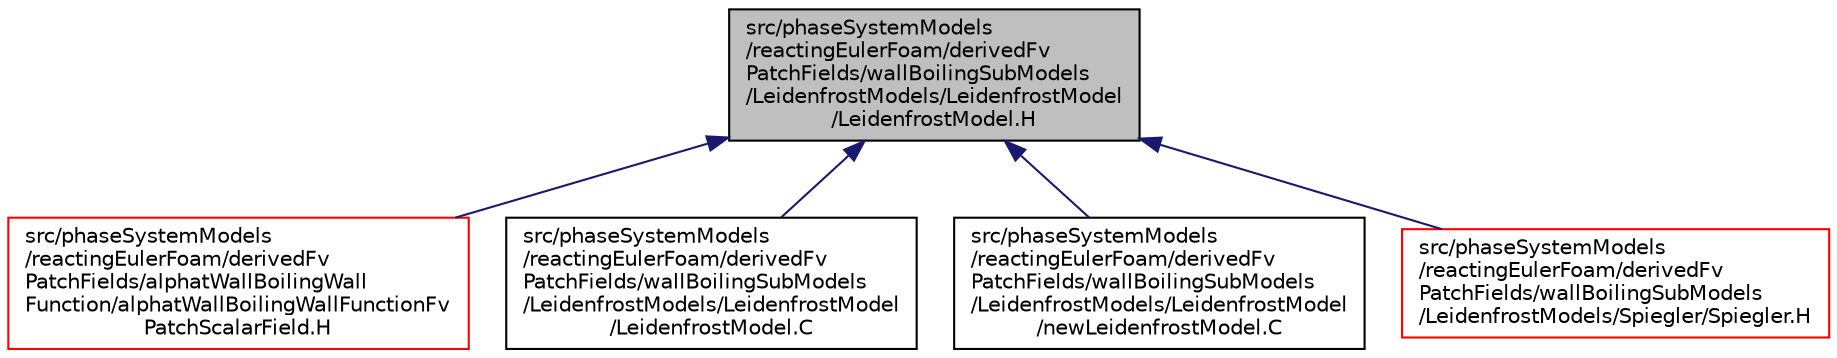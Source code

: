 digraph "src/phaseSystemModels/reactingEulerFoam/derivedFvPatchFields/wallBoilingSubModels/LeidenfrostModels/LeidenfrostModel/LeidenfrostModel.H"
{
  bgcolor="transparent";
  edge [fontname="Helvetica",fontsize="10",labelfontname="Helvetica",labelfontsize="10"];
  node [fontname="Helvetica",fontsize="10",shape=record];
  Node1 [label="src/phaseSystemModels\l/reactingEulerFoam/derivedFv\lPatchFields/wallBoilingSubModels\l/LeidenfrostModels/LeidenfrostModel\l/LeidenfrostModel.H",height=0.2,width=0.4,color="black", fillcolor="grey75", style="filled" fontcolor="black"];
  Node1 -> Node2 [dir="back",color="midnightblue",fontsize="10",style="solid",fontname="Helvetica"];
  Node2 [label="src/phaseSystemModels\l/reactingEulerFoam/derivedFv\lPatchFields/alphatWallBoilingWall\lFunction/alphatWallBoilingWallFunctionFv\lPatchScalarField.H",height=0.2,width=0.4,color="red",URL="$alphatWallBoilingWallFunctionFvPatchScalarField_8H.html"];
  Node1 -> Node3 [dir="back",color="midnightblue",fontsize="10",style="solid",fontname="Helvetica"];
  Node3 [label="src/phaseSystemModels\l/reactingEulerFoam/derivedFv\lPatchFields/wallBoilingSubModels\l/LeidenfrostModels/LeidenfrostModel\l/LeidenfrostModel.C",height=0.2,width=0.4,color="black",URL="$LeidenfrostModel_8C.html"];
  Node1 -> Node4 [dir="back",color="midnightblue",fontsize="10",style="solid",fontname="Helvetica"];
  Node4 [label="src/phaseSystemModels\l/reactingEulerFoam/derivedFv\lPatchFields/wallBoilingSubModels\l/LeidenfrostModels/LeidenfrostModel\l/newLeidenfrostModel.C",height=0.2,width=0.4,color="black",URL="$newLeidenfrostModel_8C.html"];
  Node1 -> Node5 [dir="back",color="midnightblue",fontsize="10",style="solid",fontname="Helvetica"];
  Node5 [label="src/phaseSystemModels\l/reactingEulerFoam/derivedFv\lPatchFields/wallBoilingSubModels\l/LeidenfrostModels/Spiegler/Spiegler.H",height=0.2,width=0.4,color="red",URL="$Spiegler_8H.html"];
}
